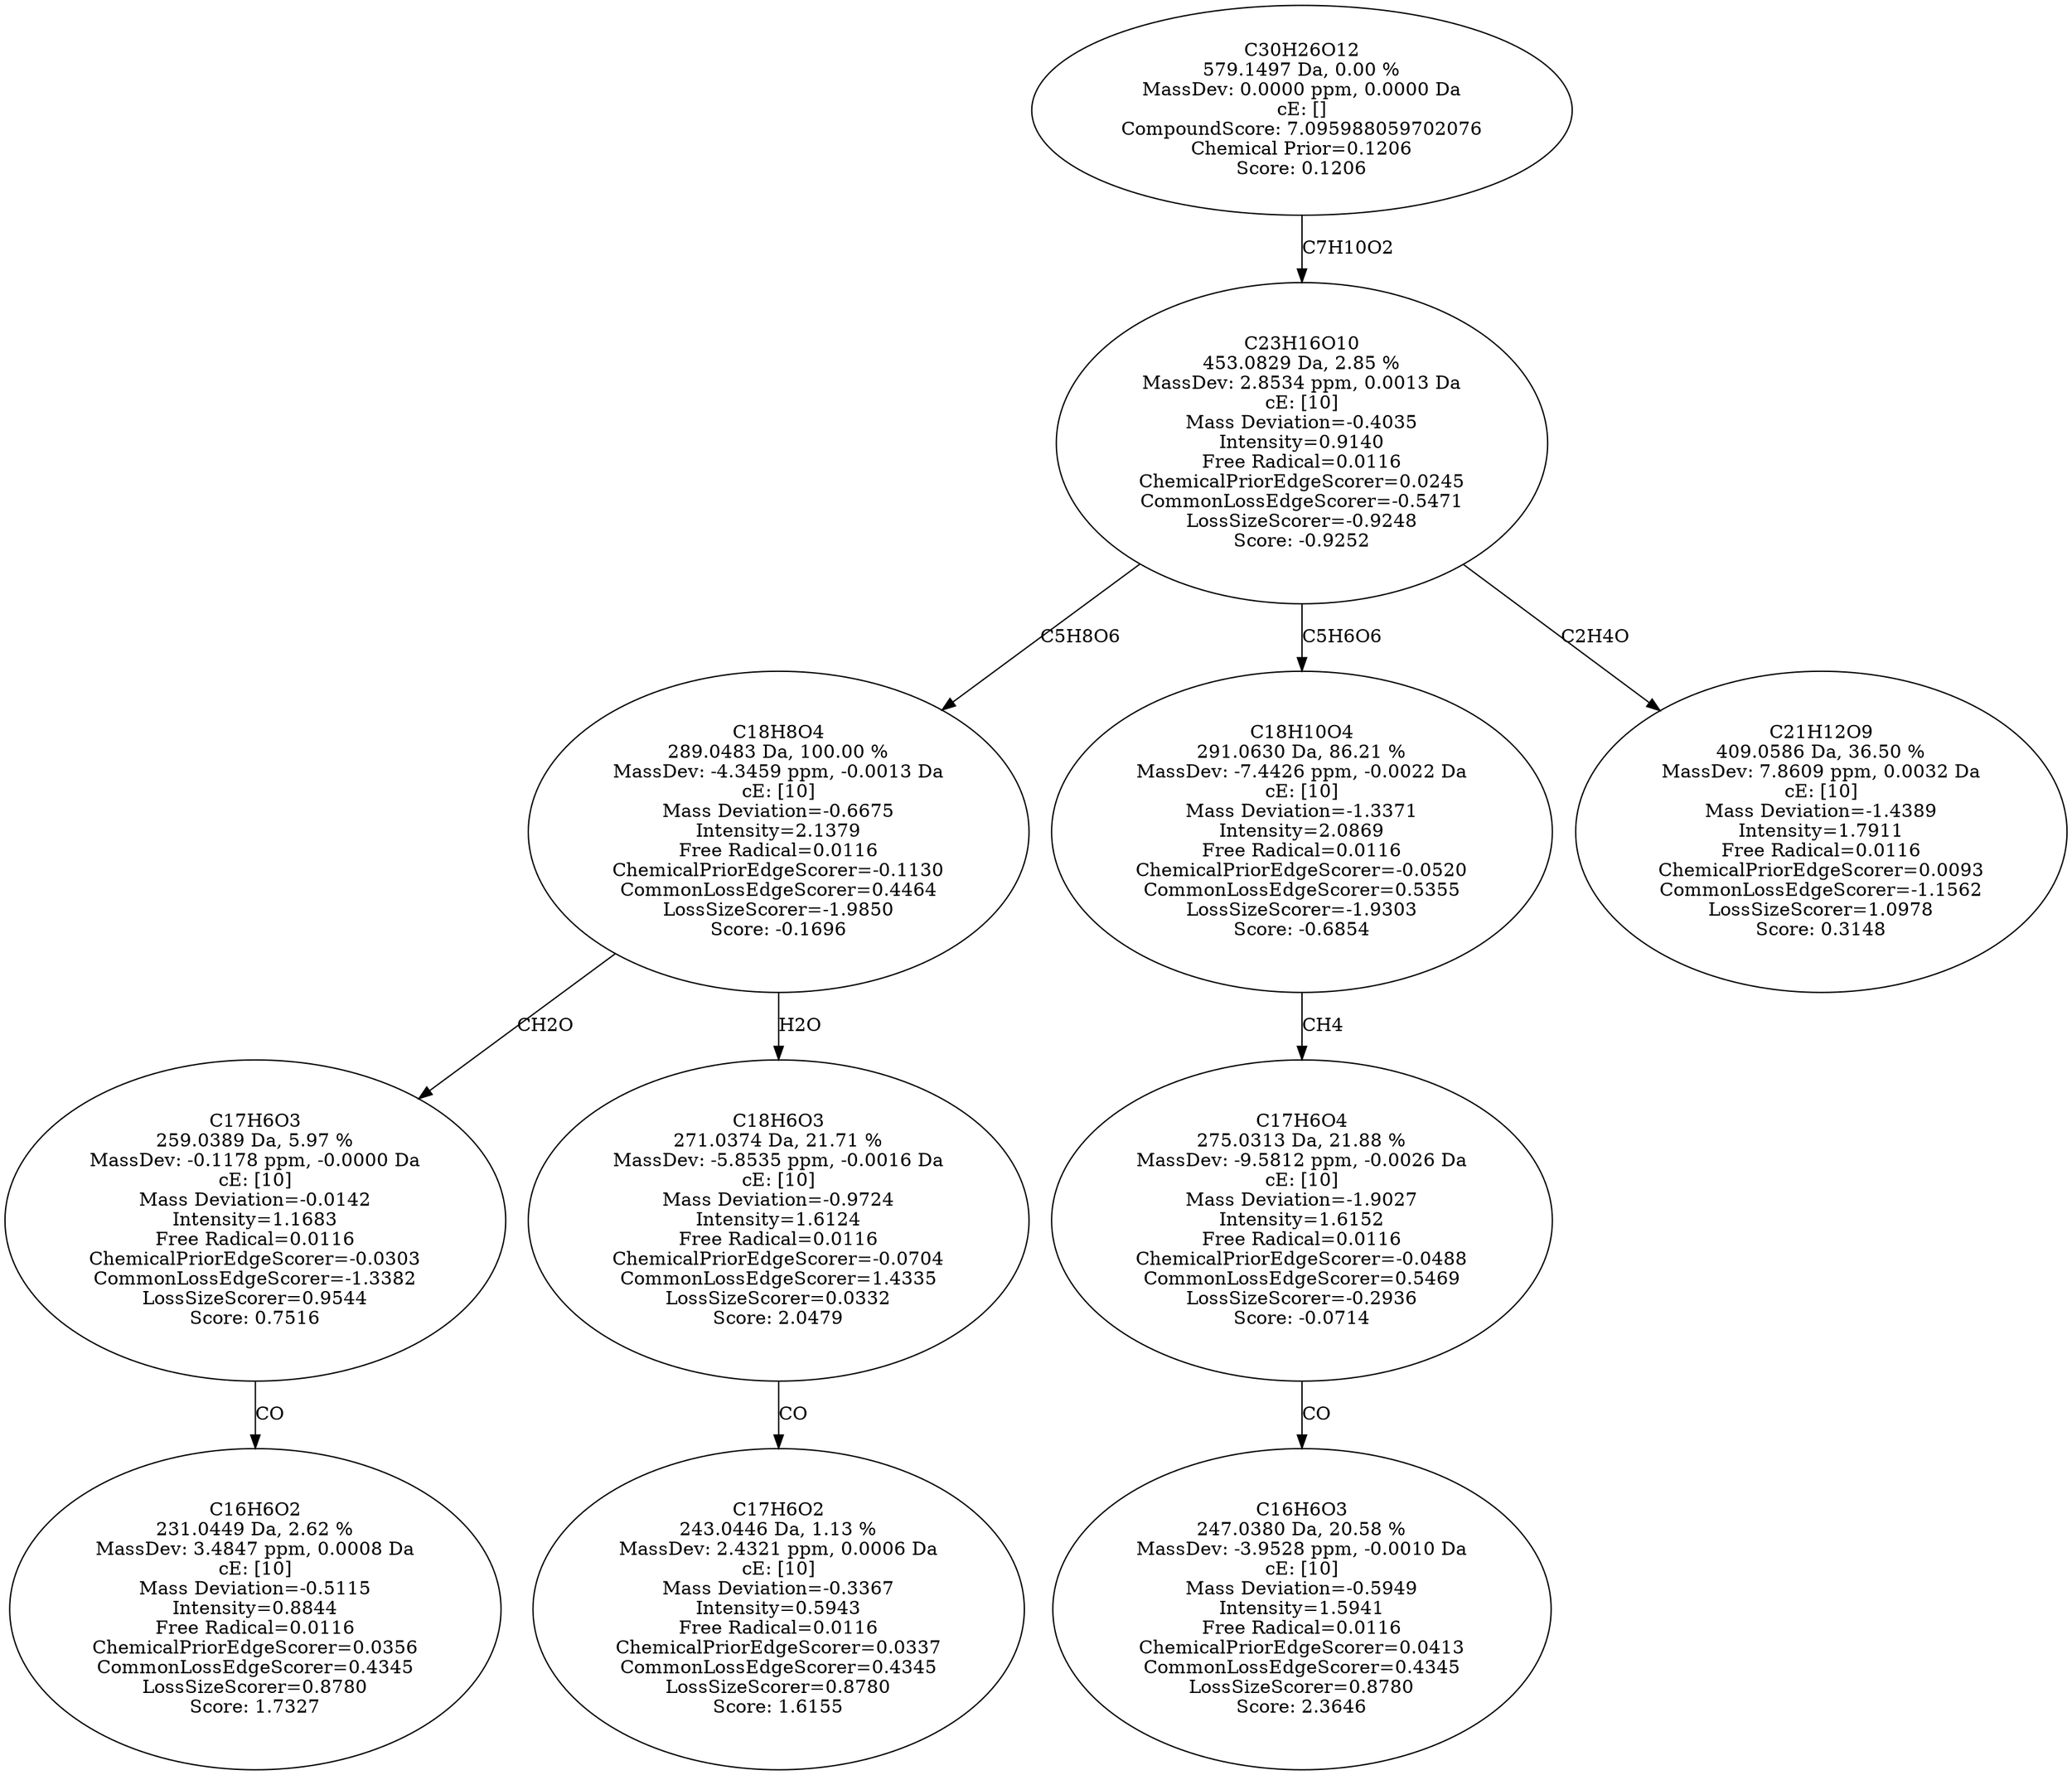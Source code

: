 strict digraph {
v1 [label="C16H6O2\n231.0449 Da, 2.62 %\nMassDev: 3.4847 ppm, 0.0008 Da\ncE: [10]\nMass Deviation=-0.5115\nIntensity=0.8844\nFree Radical=0.0116\nChemicalPriorEdgeScorer=0.0356\nCommonLossEdgeScorer=0.4345\nLossSizeScorer=0.8780\nScore: 1.7327"];
v2 [label="C17H6O3\n259.0389 Da, 5.97 %\nMassDev: -0.1178 ppm, -0.0000 Da\ncE: [10]\nMass Deviation=-0.0142\nIntensity=1.1683\nFree Radical=0.0116\nChemicalPriorEdgeScorer=-0.0303\nCommonLossEdgeScorer=-1.3382\nLossSizeScorer=0.9544\nScore: 0.7516"];
v3 [label="C17H6O2\n243.0446 Da, 1.13 %\nMassDev: 2.4321 ppm, 0.0006 Da\ncE: [10]\nMass Deviation=-0.3367\nIntensity=0.5943\nFree Radical=0.0116\nChemicalPriorEdgeScorer=0.0337\nCommonLossEdgeScorer=0.4345\nLossSizeScorer=0.8780\nScore: 1.6155"];
v4 [label="C18H6O3\n271.0374 Da, 21.71 %\nMassDev: -5.8535 ppm, -0.0016 Da\ncE: [10]\nMass Deviation=-0.9724\nIntensity=1.6124\nFree Radical=0.0116\nChemicalPriorEdgeScorer=-0.0704\nCommonLossEdgeScorer=1.4335\nLossSizeScorer=0.0332\nScore: 2.0479"];
v5 [label="C18H8O4\n289.0483 Da, 100.00 %\nMassDev: -4.3459 ppm, -0.0013 Da\ncE: [10]\nMass Deviation=-0.6675\nIntensity=2.1379\nFree Radical=0.0116\nChemicalPriorEdgeScorer=-0.1130\nCommonLossEdgeScorer=0.4464\nLossSizeScorer=-1.9850\nScore: -0.1696"];
v6 [label="C16H6O3\n247.0380 Da, 20.58 %\nMassDev: -3.9528 ppm, -0.0010 Da\ncE: [10]\nMass Deviation=-0.5949\nIntensity=1.5941\nFree Radical=0.0116\nChemicalPriorEdgeScorer=0.0413\nCommonLossEdgeScorer=0.4345\nLossSizeScorer=0.8780\nScore: 2.3646"];
v7 [label="C17H6O4\n275.0313 Da, 21.88 %\nMassDev: -9.5812 ppm, -0.0026 Da\ncE: [10]\nMass Deviation=-1.9027\nIntensity=1.6152\nFree Radical=0.0116\nChemicalPriorEdgeScorer=-0.0488\nCommonLossEdgeScorer=0.5469\nLossSizeScorer=-0.2936\nScore: -0.0714"];
v8 [label="C18H10O4\n291.0630 Da, 86.21 %\nMassDev: -7.4426 ppm, -0.0022 Da\ncE: [10]\nMass Deviation=-1.3371\nIntensity=2.0869\nFree Radical=0.0116\nChemicalPriorEdgeScorer=-0.0520\nCommonLossEdgeScorer=0.5355\nLossSizeScorer=-1.9303\nScore: -0.6854"];
v9 [label="C21H12O9\n409.0586 Da, 36.50 %\nMassDev: 7.8609 ppm, 0.0032 Da\ncE: [10]\nMass Deviation=-1.4389\nIntensity=1.7911\nFree Radical=0.0116\nChemicalPriorEdgeScorer=0.0093\nCommonLossEdgeScorer=-1.1562\nLossSizeScorer=1.0978\nScore: 0.3148"];
v10 [label="C23H16O10\n453.0829 Da, 2.85 %\nMassDev: 2.8534 ppm, 0.0013 Da\ncE: [10]\nMass Deviation=-0.4035\nIntensity=0.9140\nFree Radical=0.0116\nChemicalPriorEdgeScorer=0.0245\nCommonLossEdgeScorer=-0.5471\nLossSizeScorer=-0.9248\nScore: -0.9252"];
v11 [label="C30H26O12\n579.1497 Da, 0.00 %\nMassDev: 0.0000 ppm, 0.0000 Da\ncE: []\nCompoundScore: 7.095988059702076\nChemical Prior=0.1206\nScore: 0.1206"];
v2 -> v1 [label="CO"];
v5 -> v2 [label="CH2O"];
v4 -> v3 [label="CO"];
v5 -> v4 [label="H2O"];
v10 -> v5 [label="C5H8O6"];
v7 -> v6 [label="CO"];
v8 -> v7 [label="CH4"];
v10 -> v8 [label="C5H6O6"];
v10 -> v9 [label="C2H4O"];
v11 -> v10 [label="C7H10O2"];
}
